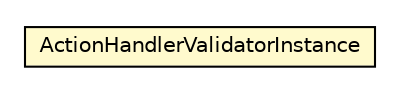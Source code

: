 #!/usr/local/bin/dot
#
# Class diagram 
# Generated by UMLGraph version R5_6-24-gf6e263 (http://www.umlgraph.org/)
#

digraph G {
	edge [fontname="Helvetica",fontsize=10,labelfontname="Helvetica",labelfontsize=10];
	node [fontname="Helvetica",fontsize=10,shape=plaintext];
	nodesep=0.25;
	ranksep=0.5;
	rankdir=LR;
	// com.gwtplatform.dispatch.server.actionhandlervalidator.ActionHandlerValidatorInstance
	c74447 [label=<<table title="com.gwtplatform.dispatch.server.actionhandlervalidator.ActionHandlerValidatorInstance" border="0" cellborder="1" cellspacing="0" cellpadding="2" port="p" bgcolor="lemonChiffon" href="./ActionHandlerValidatorInstance.html">
		<tr><td><table border="0" cellspacing="0" cellpadding="1">
<tr><td align="center" balign="center"> ActionHandlerValidatorInstance </td></tr>
		</table></td></tr>
		</table>>, URL="./ActionHandlerValidatorInstance.html", fontname="Helvetica", fontcolor="black", fontsize=10.0];
}

